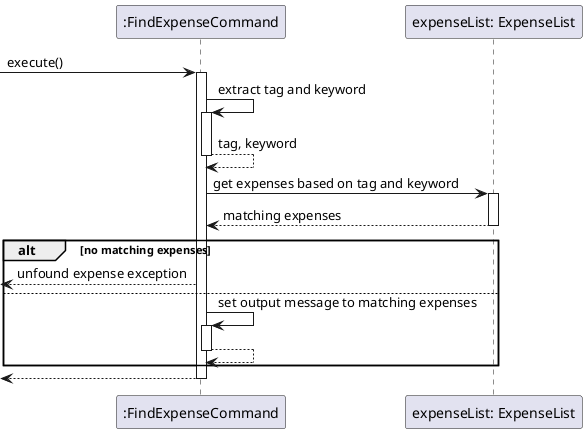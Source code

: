 @startuml
'https://plantuml.com/sequence-diagram

participant ":FindExpenseCommand" as command
participant "expenseList: ExpenseList" as expenseList
-> command ++: execute()
command -> command ++: extract tag and keyword
command --> command --: tag, keyword
command -> expenseList ++: get expenses based on tag and keyword
command <-- expenseList --: matching expenses
alt no matching expenses
    <-- command: unfound expense exception
else
    command -> command ++: set output message to matching expenses
    command --> command --:
end
<-- command --:

@enduml